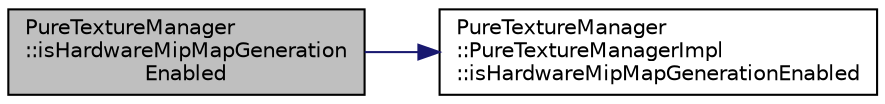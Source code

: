 digraph "PureTextureManager::isHardwareMipMapGenerationEnabled"
{
 // LATEX_PDF_SIZE
  edge [fontname="Helvetica",fontsize="10",labelfontname="Helvetica",labelfontsize="10"];
  node [fontname="Helvetica",fontsize="10",shape=record];
  rankdir="LR";
  Node1 [label="PureTextureManager\l::isHardwareMipMapGeneration\lEnabled",height=0.2,width=0.4,color="black", fillcolor="grey75", style="filled", fontcolor="black",tooltip="Gets whether HW MIP map generation is enabled or not."];
  Node1 -> Node2 [color="midnightblue",fontsize="10",style="solid",fontname="Helvetica"];
  Node2 [label="PureTextureManager\l::PureTextureManagerImpl\l::isHardwareMipMapGenerationEnabled",height=0.2,width=0.4,color="black", fillcolor="white", style="filled",URL="$class_pure_texture_manager_1_1_pure_texture_manager_impl.html#a5d42e8406c17c24f3377836542855656",tooltip=" "];
}
